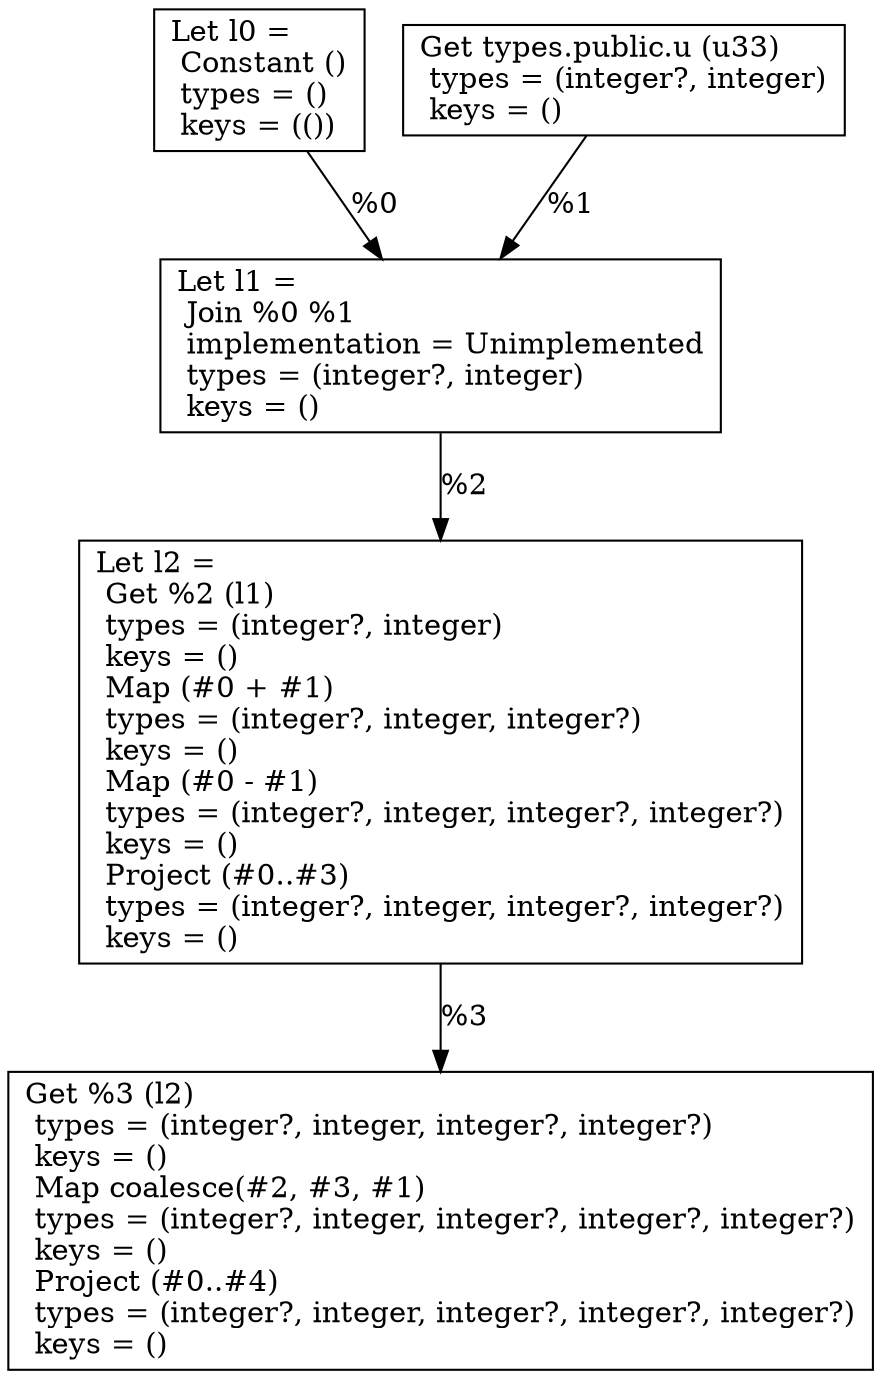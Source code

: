 digraph G {
    node0 [shape = record, label="Let l0 =\l Constant ()\l  types = ()\l  keys = (())\l"]
    node1 [shape = record, label=" Get types.public.u (u33)\l  types = (integer?, integer)\l  keys = ()\l"]
    node2 [shape = record, label="Let l1 =\l Join %0 %1\l  implementation = Unimplemented\l  types = (integer?, integer)\l  keys = ()\l"]
    node3 [shape = record, label="Let l2 =\l Get %2 (l1)\l  types = (integer?, integer)\l  keys = ()\l Map (#0 + #1)\l  types = (integer?, integer, integer?)\l  keys = ()\l Map (#0 - #1)\l  types = (integer?, integer, integer?, integer?)\l  keys = ()\l Project (#0..#3)\l  types = (integer?, integer, integer?, integer?)\l  keys = ()\l"]
    node4 [shape = record, label=" Get %3 (l2)\l  types = (integer?, integer, integer?, integer?)\l  keys = ()\l Map coalesce(#2, #3, #1)\l  types = (integer?, integer, integer?, integer?, integer?)\l  keys = ()\l Project (#0..#4)\l  types = (integer?, integer, integer?, integer?, integer?)\l  keys = ()\l"]
    node3 -> node4 [label = "%3\l"]
    node1 -> node2 [label = "%1\l"]
    node2 -> node3 [label = "%2\l"]
    node0 -> node2 [label = "%0\l"]
}
